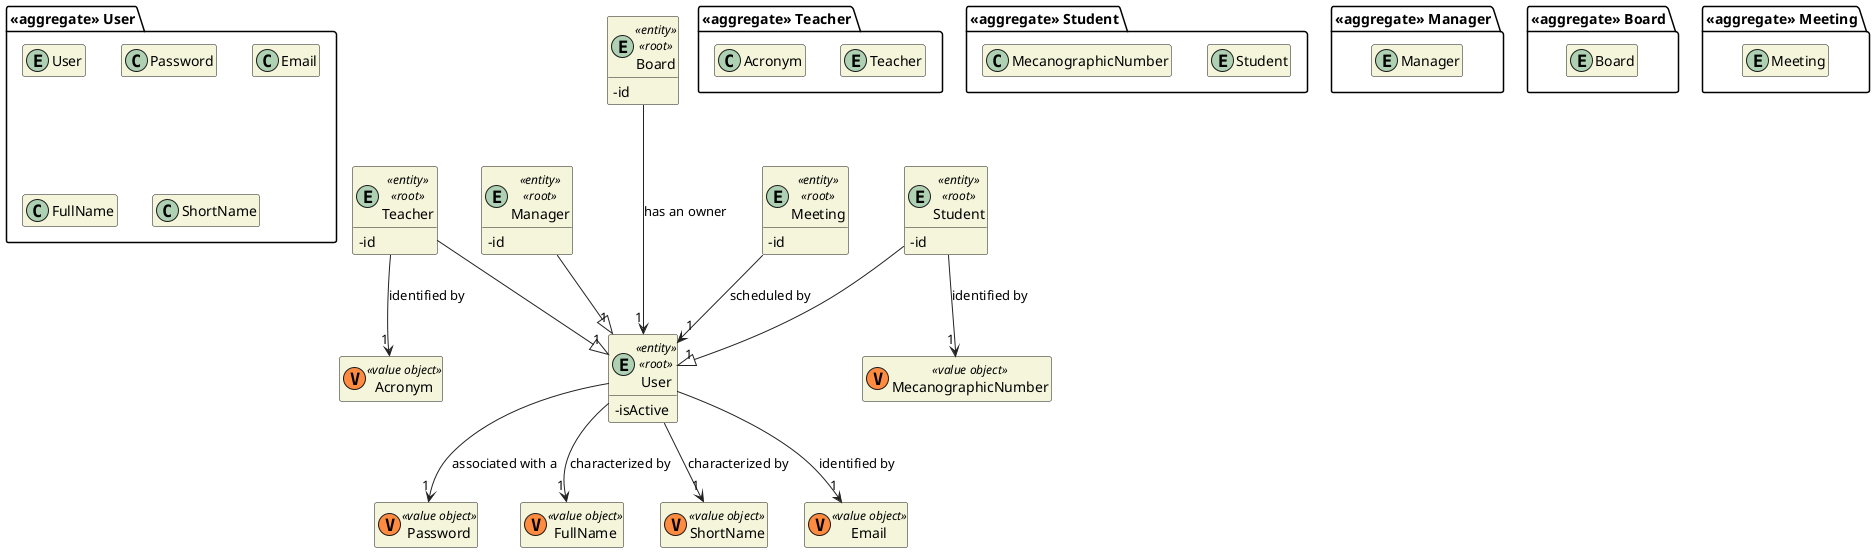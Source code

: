 @startuml DM-USER
'https://plantuml.com/class-diagram

skinparam classAttributeIconSize 0
hide empty attributes
hide empty methods
skinparam classBackgroundColor beige
skinparam ArrowColor #222222

package "<<aggregate>> User" {
  entity User
  class Password
  class Email
  class FullName
  class ShortName
}

entity User <<entity>> <<root>> {
  - isActive
}

entity User

class Password <<(V,#FF8B40) value object>> {}
class FullName <<(V,#FF8B40) value object>> {}
class ShortName <<(V,#FF8B40) value object>> {}
class Email <<(V,#FF8B40) value object>> {}

User --> "1" Password : associated with a
User --> "1" FullName : characterized by
User --> "1" ShortName : characterized by
User --> "1" Email : identified by

package "<<aggregate>> Teacher" {
  entity Teacher
  class Acronym
}


entity Teacher <<entity>> <<root>> {
  - id
}

package "<<aggregate>> Student" {
  entity Student
  class MecanographicNumber
}


entity Student <<entity>> <<root>> {
  - id
}

package "<<aggregate>> Manager" {
  entity Manager
}

entity Manager <<entity>> <<root>> {
  - id
}

package "<<aggregate>> Board" {
  entity Board
}

entity Board <<entity>> <<root>> {
  - id
}

package "<<aggregate>> Meeting" {
  entity Meeting
}

entity Meeting <<entity>> <<root>> {
  - id
}

class Acronym <<(V,#FF8B40) value object>> {}
class MecanographicNumber <<(V,#FF8B40) value object>> {}

Student --> "1" MecanographicNumber : identified by
' Sprint 1 clarifications - question 18: "I think it would be wise to enforce that acronyms be unique" -> identified by
Teacher --> "1" Acronym : identified by

Teacher --|> "1" User
Student --|> "1" User
Manager --|> "1" User

Board ---> "1" User : has an owner

Meeting --> "1" User : scheduled by

@enduml
